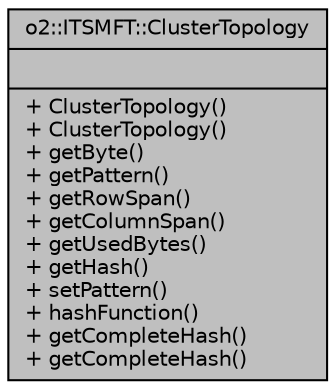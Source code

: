 digraph "o2::ITSMFT::ClusterTopology"
{
 // INTERACTIVE_SVG=YES
  bgcolor="transparent";
  edge [fontname="Helvetica",fontsize="10",labelfontname="Helvetica",labelfontsize="10"];
  node [fontname="Helvetica",fontsize="10",shape=record];
  Node1 [label="{o2::ITSMFT::ClusterTopology\n||+ ClusterTopology()\l+ ClusterTopology()\l+ getByte()\l+ getPattern()\l+ getRowSpan()\l+ getColumnSpan()\l+ getUsedBytes()\l+ getHash()\l+ setPattern()\l+ hashFunction()\l+ getCompleteHash()\l+ getCompleteHash()\l}",height=0.2,width=0.4,color="black", fillcolor="grey75", style="filled" fontcolor="black"];
}
